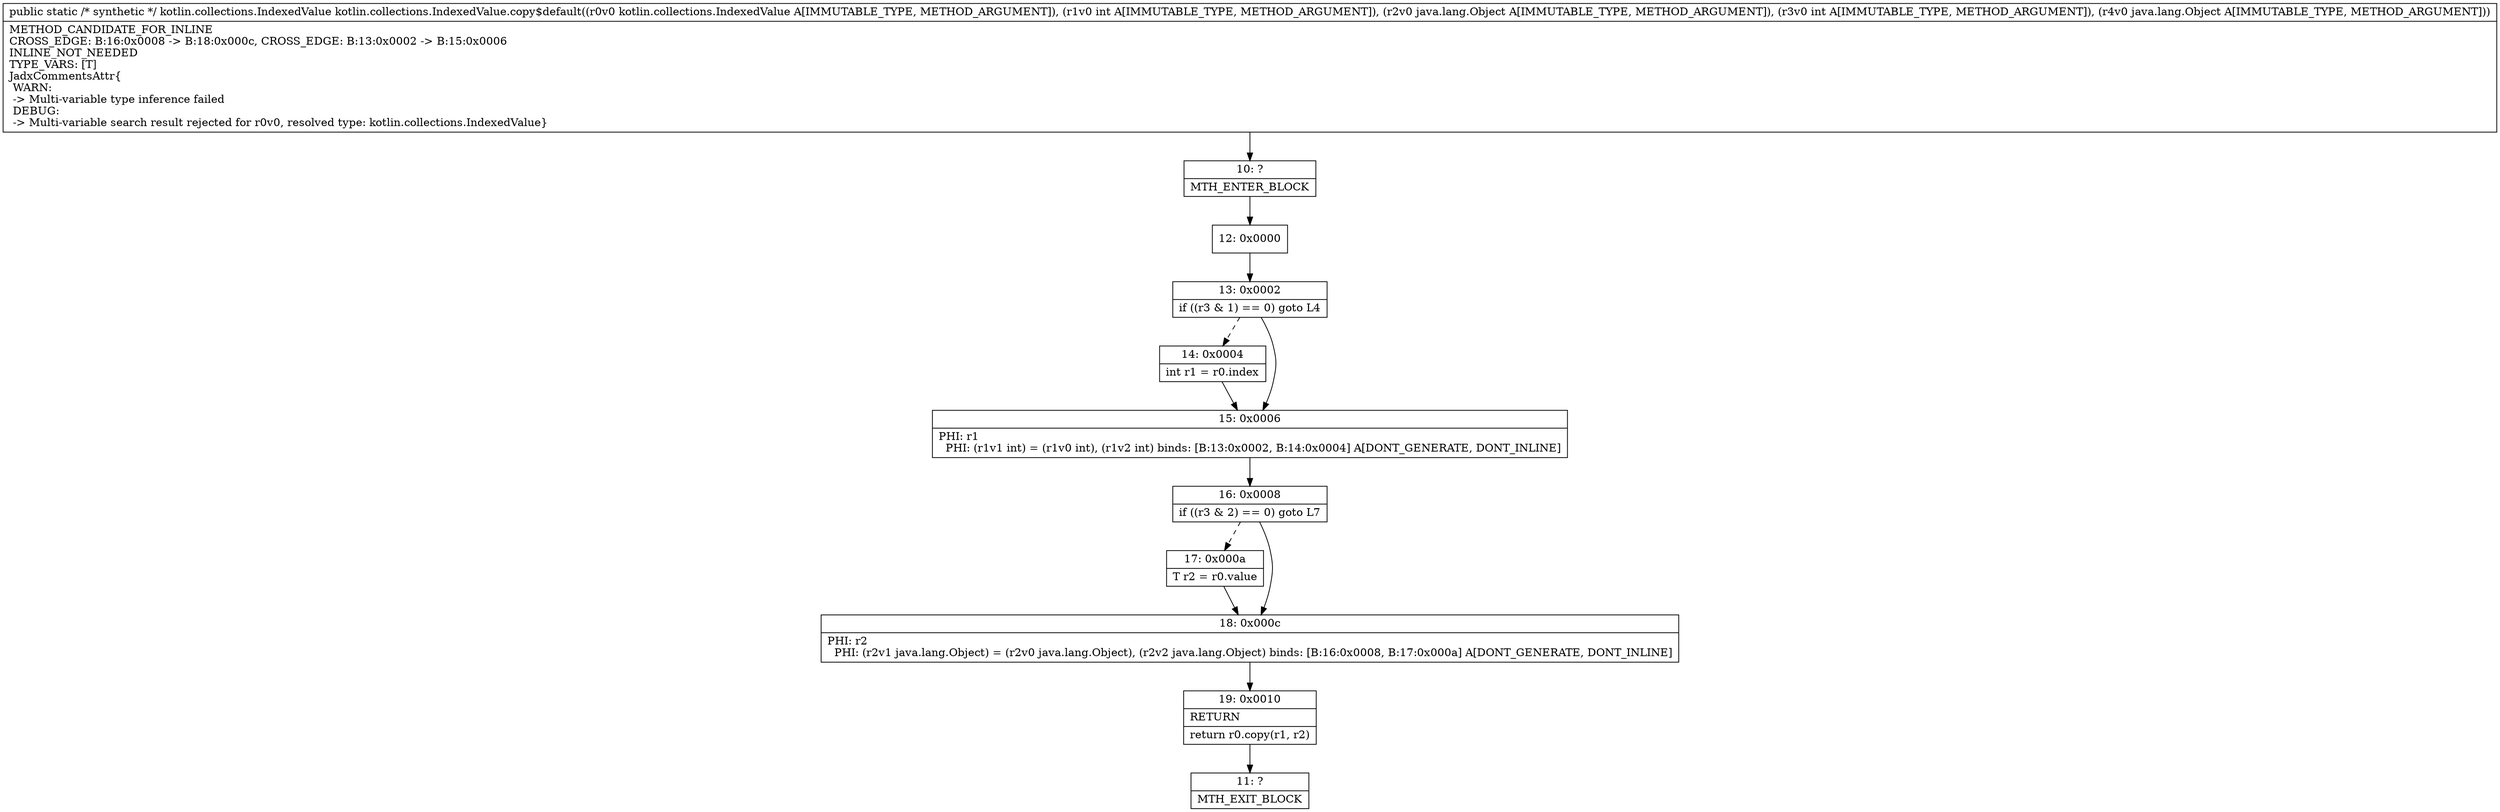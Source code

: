 digraph "CFG forkotlin.collections.IndexedValue.copy$default(Lkotlin\/collections\/IndexedValue;ILjava\/lang\/Object;ILjava\/lang\/Object;)Lkotlin\/collections\/IndexedValue;" {
Node_10 [shape=record,label="{10\:\ ?|MTH_ENTER_BLOCK\l}"];
Node_12 [shape=record,label="{12\:\ 0x0000}"];
Node_13 [shape=record,label="{13\:\ 0x0002|if ((r3 & 1) == 0) goto L4\l}"];
Node_14 [shape=record,label="{14\:\ 0x0004|int r1 = r0.index\l}"];
Node_15 [shape=record,label="{15\:\ 0x0006|PHI: r1 \l  PHI: (r1v1 int) = (r1v0 int), (r1v2 int) binds: [B:13:0x0002, B:14:0x0004] A[DONT_GENERATE, DONT_INLINE]\l}"];
Node_16 [shape=record,label="{16\:\ 0x0008|if ((r3 & 2) == 0) goto L7\l}"];
Node_17 [shape=record,label="{17\:\ 0x000a|T r2 = r0.value\l}"];
Node_18 [shape=record,label="{18\:\ 0x000c|PHI: r2 \l  PHI: (r2v1 java.lang.Object) = (r2v0 java.lang.Object), (r2v2 java.lang.Object) binds: [B:16:0x0008, B:17:0x000a] A[DONT_GENERATE, DONT_INLINE]\l}"];
Node_19 [shape=record,label="{19\:\ 0x0010|RETURN\l|return r0.copy(r1, r2)\l}"];
Node_11 [shape=record,label="{11\:\ ?|MTH_EXIT_BLOCK\l}"];
MethodNode[shape=record,label="{public static \/* synthetic *\/ kotlin.collections.IndexedValue kotlin.collections.IndexedValue.copy$default((r0v0 kotlin.collections.IndexedValue A[IMMUTABLE_TYPE, METHOD_ARGUMENT]), (r1v0 int A[IMMUTABLE_TYPE, METHOD_ARGUMENT]), (r2v0 java.lang.Object A[IMMUTABLE_TYPE, METHOD_ARGUMENT]), (r3v0 int A[IMMUTABLE_TYPE, METHOD_ARGUMENT]), (r4v0 java.lang.Object A[IMMUTABLE_TYPE, METHOD_ARGUMENT]))  | METHOD_CANDIDATE_FOR_INLINE\lCROSS_EDGE: B:16:0x0008 \-\> B:18:0x000c, CROSS_EDGE: B:13:0x0002 \-\> B:15:0x0006\lINLINE_NOT_NEEDED\lTYPE_VARS: [T]\lJadxCommentsAttr\{\l WARN: \l \-\> Multi\-variable type inference failed\l DEBUG: \l \-\> Multi\-variable search result rejected for r0v0, resolved type: kotlin.collections.IndexedValue\}\l}"];
MethodNode -> Node_10;Node_10 -> Node_12;
Node_12 -> Node_13;
Node_13 -> Node_14[style=dashed];
Node_13 -> Node_15;
Node_14 -> Node_15;
Node_15 -> Node_16;
Node_16 -> Node_17[style=dashed];
Node_16 -> Node_18;
Node_17 -> Node_18;
Node_18 -> Node_19;
Node_19 -> Node_11;
}

